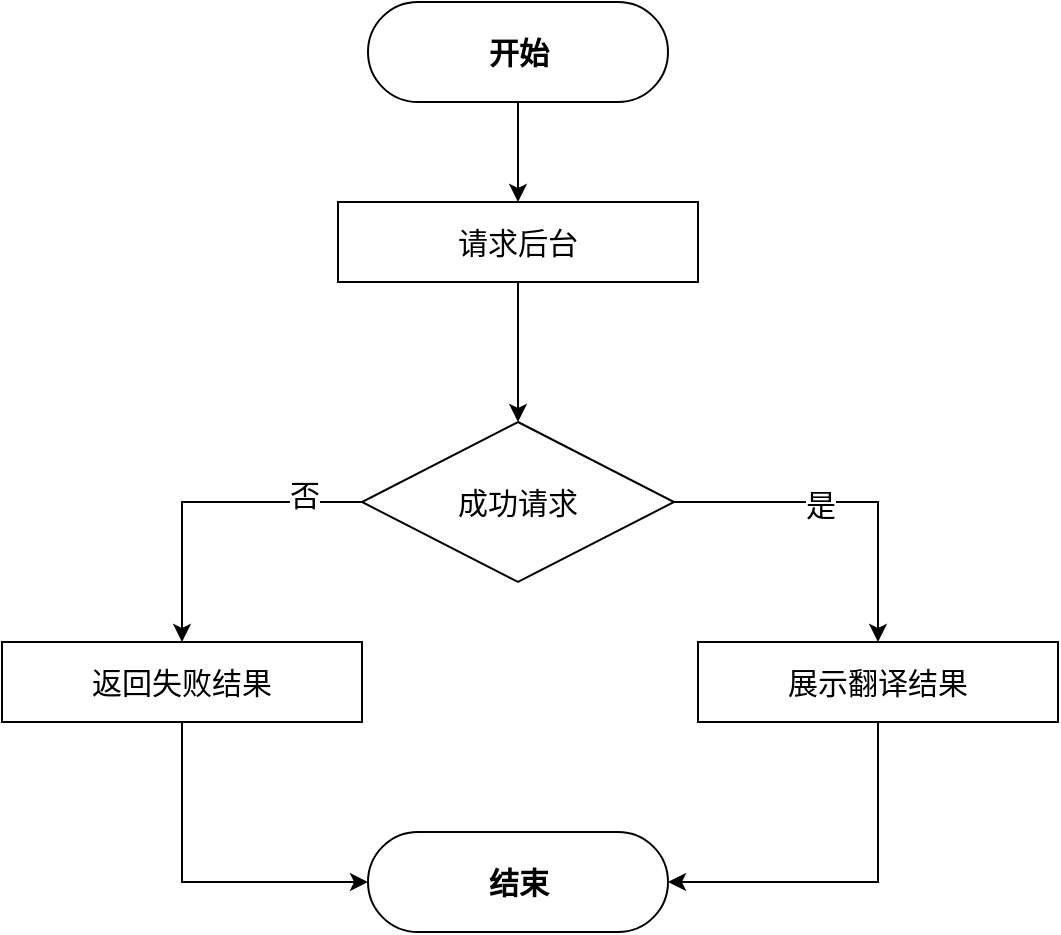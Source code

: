 <mxfile version="13.2.2" type="device" pages="2"><diagram id="C5RBs43oDa-KdzZeNtuy" name="Page-1"><mxGraphModel dx="1422" dy="822" grid="1" gridSize="10" guides="1" tooltips="1" connect="1" arrows="1" fold="1" page="1" pageScale="1" pageWidth="827" pageHeight="1169" math="0" shadow="0"><root><mxCell id="WIyWlLk6GJQsqaUBKTNV-0"/><mxCell id="WIyWlLk6GJQsqaUBKTNV-1" parent="WIyWlLk6GJQsqaUBKTNV-0"/><mxCell id="MgZ7u8VNVFF_XcNeMz7R-7" style="edgeStyle=orthogonalEdgeStyle;rounded=0;orthogonalLoop=1;jettySize=auto;html=1;entryX=0.5;entryY=0;entryDx=0;entryDy=0;fontSize=15;" edge="1" parent="WIyWlLk6GJQsqaUBKTNV-1" source="MgZ7u8VNVFF_XcNeMz7R-0" target="MgZ7u8VNVFF_XcNeMz7R-2"><mxGeometry relative="1" as="geometry"/></mxCell><mxCell id="MgZ7u8VNVFF_XcNeMz7R-0" value="开始" style="html=1;dashed=0;whitespace=wrap;shape=mxgraph.dfd.start;fontSize=15;fontStyle=1" vertex="1" parent="WIyWlLk6GJQsqaUBKTNV-1"><mxGeometry x="339" y="120" width="150" height="50" as="geometry"/></mxCell><mxCell id="MgZ7u8VNVFF_XcNeMz7R-1" value="结束" style="html=1;dashed=0;whitespace=wrap;shape=mxgraph.dfd.start;fontSize=15;fontStyle=1" vertex="1" parent="WIyWlLk6GJQsqaUBKTNV-1"><mxGeometry x="339" y="535" width="150" height="50" as="geometry"/></mxCell><mxCell id="MgZ7u8VNVFF_XcNeMz7R-8" style="edgeStyle=orthogonalEdgeStyle;rounded=0;orthogonalLoop=1;jettySize=auto;html=1;fontSize=15;" edge="1" parent="WIyWlLk6GJQsqaUBKTNV-1" source="MgZ7u8VNVFF_XcNeMz7R-2" target="MgZ7u8VNVFF_XcNeMz7R-3"><mxGeometry relative="1" as="geometry"/></mxCell><mxCell id="MgZ7u8VNVFF_XcNeMz7R-2" value="请求后台" style="rounded=0;whiteSpace=wrap;html=1;fontSize=15;" vertex="1" parent="WIyWlLk6GJQsqaUBKTNV-1"><mxGeometry x="324" y="220" width="180" height="40" as="geometry"/></mxCell><mxCell id="MgZ7u8VNVFF_XcNeMz7R-9" style="edgeStyle=orthogonalEdgeStyle;rounded=0;orthogonalLoop=1;jettySize=auto;html=1;fontSize=15;exitX=0;exitY=0.5;exitDx=0;exitDy=0;" edge="1" parent="WIyWlLk6GJQsqaUBKTNV-1" source="MgZ7u8VNVFF_XcNeMz7R-3" target="MgZ7u8VNVFF_XcNeMz7R-6"><mxGeometry relative="1" as="geometry"/></mxCell><mxCell id="MgZ7u8VNVFF_XcNeMz7R-11" value="否" style="edgeLabel;html=1;align=center;verticalAlign=middle;resizable=0;points=[];fontSize=15;" vertex="1" connectable="0" parent="MgZ7u8VNVFF_XcNeMz7R-9"><mxGeometry x="-0.637" y="-4" relative="1" as="geometry"><mxPoint as="offset"/></mxGeometry></mxCell><mxCell id="MgZ7u8VNVFF_XcNeMz7R-10" style="edgeStyle=orthogonalEdgeStyle;rounded=0;orthogonalLoop=1;jettySize=auto;html=1;fontSize=15;" edge="1" parent="WIyWlLk6GJQsqaUBKTNV-1" source="MgZ7u8VNVFF_XcNeMz7R-3" target="MgZ7u8VNVFF_XcNeMz7R-5"><mxGeometry relative="1" as="geometry"/></mxCell><mxCell id="MgZ7u8VNVFF_XcNeMz7R-12" value="是" style="edgeLabel;html=1;align=center;verticalAlign=middle;resizable=0;points=[];fontSize=15;" vertex="1" connectable="0" parent="MgZ7u8VNVFF_XcNeMz7R-10"><mxGeometry x="-0.151" y="-1" relative="1" as="geometry"><mxPoint as="offset"/></mxGeometry></mxCell><mxCell id="MgZ7u8VNVFF_XcNeMz7R-3" value="成功请求" style="rhombus;whiteSpace=wrap;html=1;fontSize=15;" vertex="1" parent="WIyWlLk6GJQsqaUBKTNV-1"><mxGeometry x="336" y="330" width="156" height="80" as="geometry"/></mxCell><mxCell id="MgZ7u8VNVFF_XcNeMz7R-14" style="edgeStyle=orthogonalEdgeStyle;rounded=0;orthogonalLoop=1;jettySize=auto;html=1;entryX=1;entryY=0.5;entryDx=0;entryDy=0;entryPerimeter=0;fontSize=15;exitX=0.5;exitY=1;exitDx=0;exitDy=0;" edge="1" parent="WIyWlLk6GJQsqaUBKTNV-1" source="MgZ7u8VNVFF_XcNeMz7R-5" target="MgZ7u8VNVFF_XcNeMz7R-1"><mxGeometry relative="1" as="geometry"/></mxCell><mxCell id="MgZ7u8VNVFF_XcNeMz7R-5" value="展示翻译结果" style="rounded=0;whiteSpace=wrap;html=1;fontSize=15;" vertex="1" parent="WIyWlLk6GJQsqaUBKTNV-1"><mxGeometry x="504" y="440" width="180" height="40" as="geometry"/></mxCell><mxCell id="MgZ7u8VNVFF_XcNeMz7R-13" style="edgeStyle=orthogonalEdgeStyle;rounded=0;orthogonalLoop=1;jettySize=auto;html=1;fontSize=15;exitX=0.5;exitY=1;exitDx=0;exitDy=0;" edge="1" parent="WIyWlLk6GJQsqaUBKTNV-1" source="MgZ7u8VNVFF_XcNeMz7R-6" target="MgZ7u8VNVFF_XcNeMz7R-1"><mxGeometry relative="1" as="geometry"><Array as="points"><mxPoint x="246" y="560"/></Array></mxGeometry></mxCell><mxCell id="MgZ7u8VNVFF_XcNeMz7R-6" value="返回失败结果" style="rounded=0;whiteSpace=wrap;html=1;fontSize=15;" vertex="1" parent="WIyWlLk6GJQsqaUBKTNV-1"><mxGeometry x="156" y="440" width="180" height="40" as="geometry"/></mxCell></root></mxGraphModel></diagram><diagram id="X6o91LQktPtmfO9sjlF5" name="第 2 页"><mxGraphModel dx="1422" dy="822" grid="1" gridSize="10" guides="1" tooltips="1" connect="1" arrows="1" fold="1" page="1" pageScale="1" pageWidth="1169" pageHeight="827" math="0" shadow="0"><root><mxCell id="QQZJHWdD50POcnjQC31J-0"/><mxCell id="QQZJHWdD50POcnjQC31J-1" parent="QQZJHWdD50POcnjQC31J-0"/><mxCell id="t7ViP1DTAUwB6r99na5T-0" style="edgeStyle=orthogonalEdgeStyle;rounded=0;orthogonalLoop=1;jettySize=auto;html=1;entryX=0.5;entryY=0;entryDx=0;entryDy=0;fontSize=15;" edge="1" parent="QQZJHWdD50POcnjQC31J-1" source="t7ViP1DTAUwB6r99na5T-1" target="t7ViP1DTAUwB6r99na5T-9"><mxGeometry relative="1" as="geometry"><mxPoint x="414" y="220" as="targetPoint"/></mxGeometry></mxCell><mxCell id="t7ViP1DTAUwB6r99na5T-1" value="开始" style="html=1;dashed=0;whitespace=wrap;shape=mxgraph.dfd.start;fontSize=15;fontStyle=1" vertex="1" parent="QQZJHWdD50POcnjQC31J-1"><mxGeometry x="339" y="120" width="150" height="50" as="geometry"/></mxCell><mxCell id="t7ViP1DTAUwB6r99na5T-2" value="结束" style="html=1;dashed=0;whitespace=wrap;shape=mxgraph.dfd.start;fontSize=15;fontStyle=1" vertex="1" parent="QQZJHWdD50POcnjQC31J-1"><mxGeometry x="339" y="690" width="150" height="50" as="geometry"/></mxCell><mxCell id="t7ViP1DTAUwB6r99na5T-5" style="edgeStyle=orthogonalEdgeStyle;rounded=0;orthogonalLoop=1;jettySize=auto;html=1;fontSize=15;exitX=0;exitY=0.5;exitDx=0;exitDy=0;" edge="1" parent="QQZJHWdD50POcnjQC31J-1" source="t7ViP1DTAUwB6r99na5T-9" target="t7ViP1DTAUwB6r99na5T-13"><mxGeometry relative="1" as="geometry"/></mxCell><mxCell id="t7ViP1DTAUwB6r99na5T-6" value="否" style="edgeLabel;html=1;align=center;verticalAlign=middle;resizable=0;points=[];fontSize=15;" vertex="1" connectable="0" parent="t7ViP1DTAUwB6r99na5T-5"><mxGeometry x="-0.637" y="-4" relative="1" as="geometry"><mxPoint as="offset"/></mxGeometry></mxCell><mxCell id="t7ViP1DTAUwB6r99na5T-7" style="edgeStyle=orthogonalEdgeStyle;rounded=0;orthogonalLoop=1;jettySize=auto;html=1;fontSize=15;" edge="1" parent="QQZJHWdD50POcnjQC31J-1" source="t7ViP1DTAUwB6r99na5T-9" target="t7ViP1DTAUwB6r99na5T-11"><mxGeometry relative="1" as="geometry"/></mxCell><mxCell id="t7ViP1DTAUwB6r99na5T-8" value="是" style="edgeLabel;html=1;align=center;verticalAlign=middle;resizable=0;points=[];fontSize=15;" vertex="1" connectable="0" parent="t7ViP1DTAUwB6r99na5T-7"><mxGeometry x="-0.151" y="-1" relative="1" as="geometry"><mxPoint as="offset"/></mxGeometry></mxCell><mxCell id="t7ViP1DTAUwB6r99na5T-9" value="是否发送动态" style="rhombus;whiteSpace=wrap;html=1;fontSize=15;" vertex="1" parent="QQZJHWdD50POcnjQC31J-1"><mxGeometry x="336" y="270" width="156" height="80" as="geometry"/></mxCell><mxCell id="t7ViP1DTAUwB6r99na5T-19" style="edgeStyle=orthogonalEdgeStyle;rounded=0;orthogonalLoop=1;jettySize=auto;html=1;fontSize=15;" edge="1" parent="QQZJHWdD50POcnjQC31J-1" source="t7ViP1DTAUwB6r99na5T-11" target="t7ViP1DTAUwB6r99na5T-16"><mxGeometry relative="1" as="geometry"/></mxCell><mxCell id="t7ViP1DTAUwB6r99na5T-11" value="上传至服务器" style="rounded=0;whiteSpace=wrap;html=1;fontSize=15;" vertex="1" parent="QQZJHWdD50POcnjQC31J-1"><mxGeometry x="510" y="374" width="180" height="40" as="geometry"/></mxCell><mxCell id="t7ViP1DTAUwB6r99na5T-27" style="edgeStyle=orthogonalEdgeStyle;rounded=0;orthogonalLoop=1;jettySize=auto;html=1;entryX=0;entryY=0.5;entryDx=0;entryDy=0;entryPerimeter=0;fontSize=15;exitX=0.5;exitY=1;exitDx=0;exitDy=0;" edge="1" parent="QQZJHWdD50POcnjQC31J-1" source="t7ViP1DTAUwB6r99na5T-13" target="t7ViP1DTAUwB6r99na5T-2"><mxGeometry relative="1" as="geometry"/></mxCell><mxCell id="t7ViP1DTAUwB6r99na5T-13" value="返回" style="rounded=0;whiteSpace=wrap;html=1;fontSize=15;" vertex="1" parent="QQZJHWdD50POcnjQC31J-1"><mxGeometry x="156" y="440" width="180" height="40" as="geometry"/></mxCell><mxCell id="t7ViP1DTAUwB6r99na5T-20" style="edgeStyle=orthogonalEdgeStyle;rounded=0;orthogonalLoop=1;jettySize=auto;html=1;fontSize=15;exitX=0;exitY=0.5;exitDx=0;exitDy=0;" edge="1" parent="QQZJHWdD50POcnjQC31J-1" source="t7ViP1DTAUwB6r99na5T-16" target="t7ViP1DTAUwB6r99na5T-18"><mxGeometry relative="1" as="geometry"/></mxCell><mxCell id="t7ViP1DTAUwB6r99na5T-22" value="否" style="edgeLabel;html=1;align=center;verticalAlign=middle;resizable=0;points=[];fontSize=15;" vertex="1" connectable="0" parent="t7ViP1DTAUwB6r99na5T-20"><mxGeometry x="-0.579" y="16" relative="1" as="geometry"><mxPoint x="-18" y="16" as="offset"/></mxGeometry></mxCell><mxCell id="t7ViP1DTAUwB6r99na5T-21" style="edgeStyle=orthogonalEdgeStyle;rounded=0;orthogonalLoop=1;jettySize=auto;html=1;fontSize=15;exitX=1;exitY=0.5;exitDx=0;exitDy=0;entryX=1;entryY=0.5;entryDx=0;entryDy=0;entryPerimeter=0;" edge="1" parent="QQZJHWdD50POcnjQC31J-1" source="t7ViP1DTAUwB6r99na5T-16" target="t7ViP1DTAUwB6r99na5T-2"><mxGeometry relative="1" as="geometry"><mxPoint x="750" y="600" as="targetPoint"/></mxGeometry></mxCell><mxCell id="t7ViP1DTAUwB6r99na5T-23" value="是" style="edgeLabel;html=1;align=center;verticalAlign=middle;resizable=0;points=[];fontSize=15;" vertex="1" connectable="0" parent="t7ViP1DTAUwB6r99na5T-21"><mxGeometry x="-0.406" y="-1" relative="1" as="geometry"><mxPoint as="offset"/></mxGeometry></mxCell><mxCell id="t7ViP1DTAUwB6r99na5T-16" value="是否上传成功" style="rhombus;whiteSpace=wrap;html=1;fontSize=15;" vertex="1" parent="QQZJHWdD50POcnjQC31J-1"><mxGeometry x="522" y="440" width="156" height="80" as="geometry"/></mxCell><mxCell id="t7ViP1DTAUwB6r99na5T-26" style="edgeStyle=orthogonalEdgeStyle;rounded=0;orthogonalLoop=1;jettySize=auto;html=1;fontSize=15;" edge="1" parent="QQZJHWdD50POcnjQC31J-1" source="t7ViP1DTAUwB6r99na5T-18" target="t7ViP1DTAUwB6r99na5T-2"><mxGeometry relative="1" as="geometry"/></mxCell><mxCell id="t7ViP1DTAUwB6r99na5T-18" value="返回失败结果" style="rounded=0;whiteSpace=wrap;html=1;fontSize=15;" vertex="1" parent="QQZJHWdD50POcnjQC31J-1"><mxGeometry x="400" y="600" width="180" height="40" as="geometry"/></mxCell></root></mxGraphModel></diagram></mxfile>